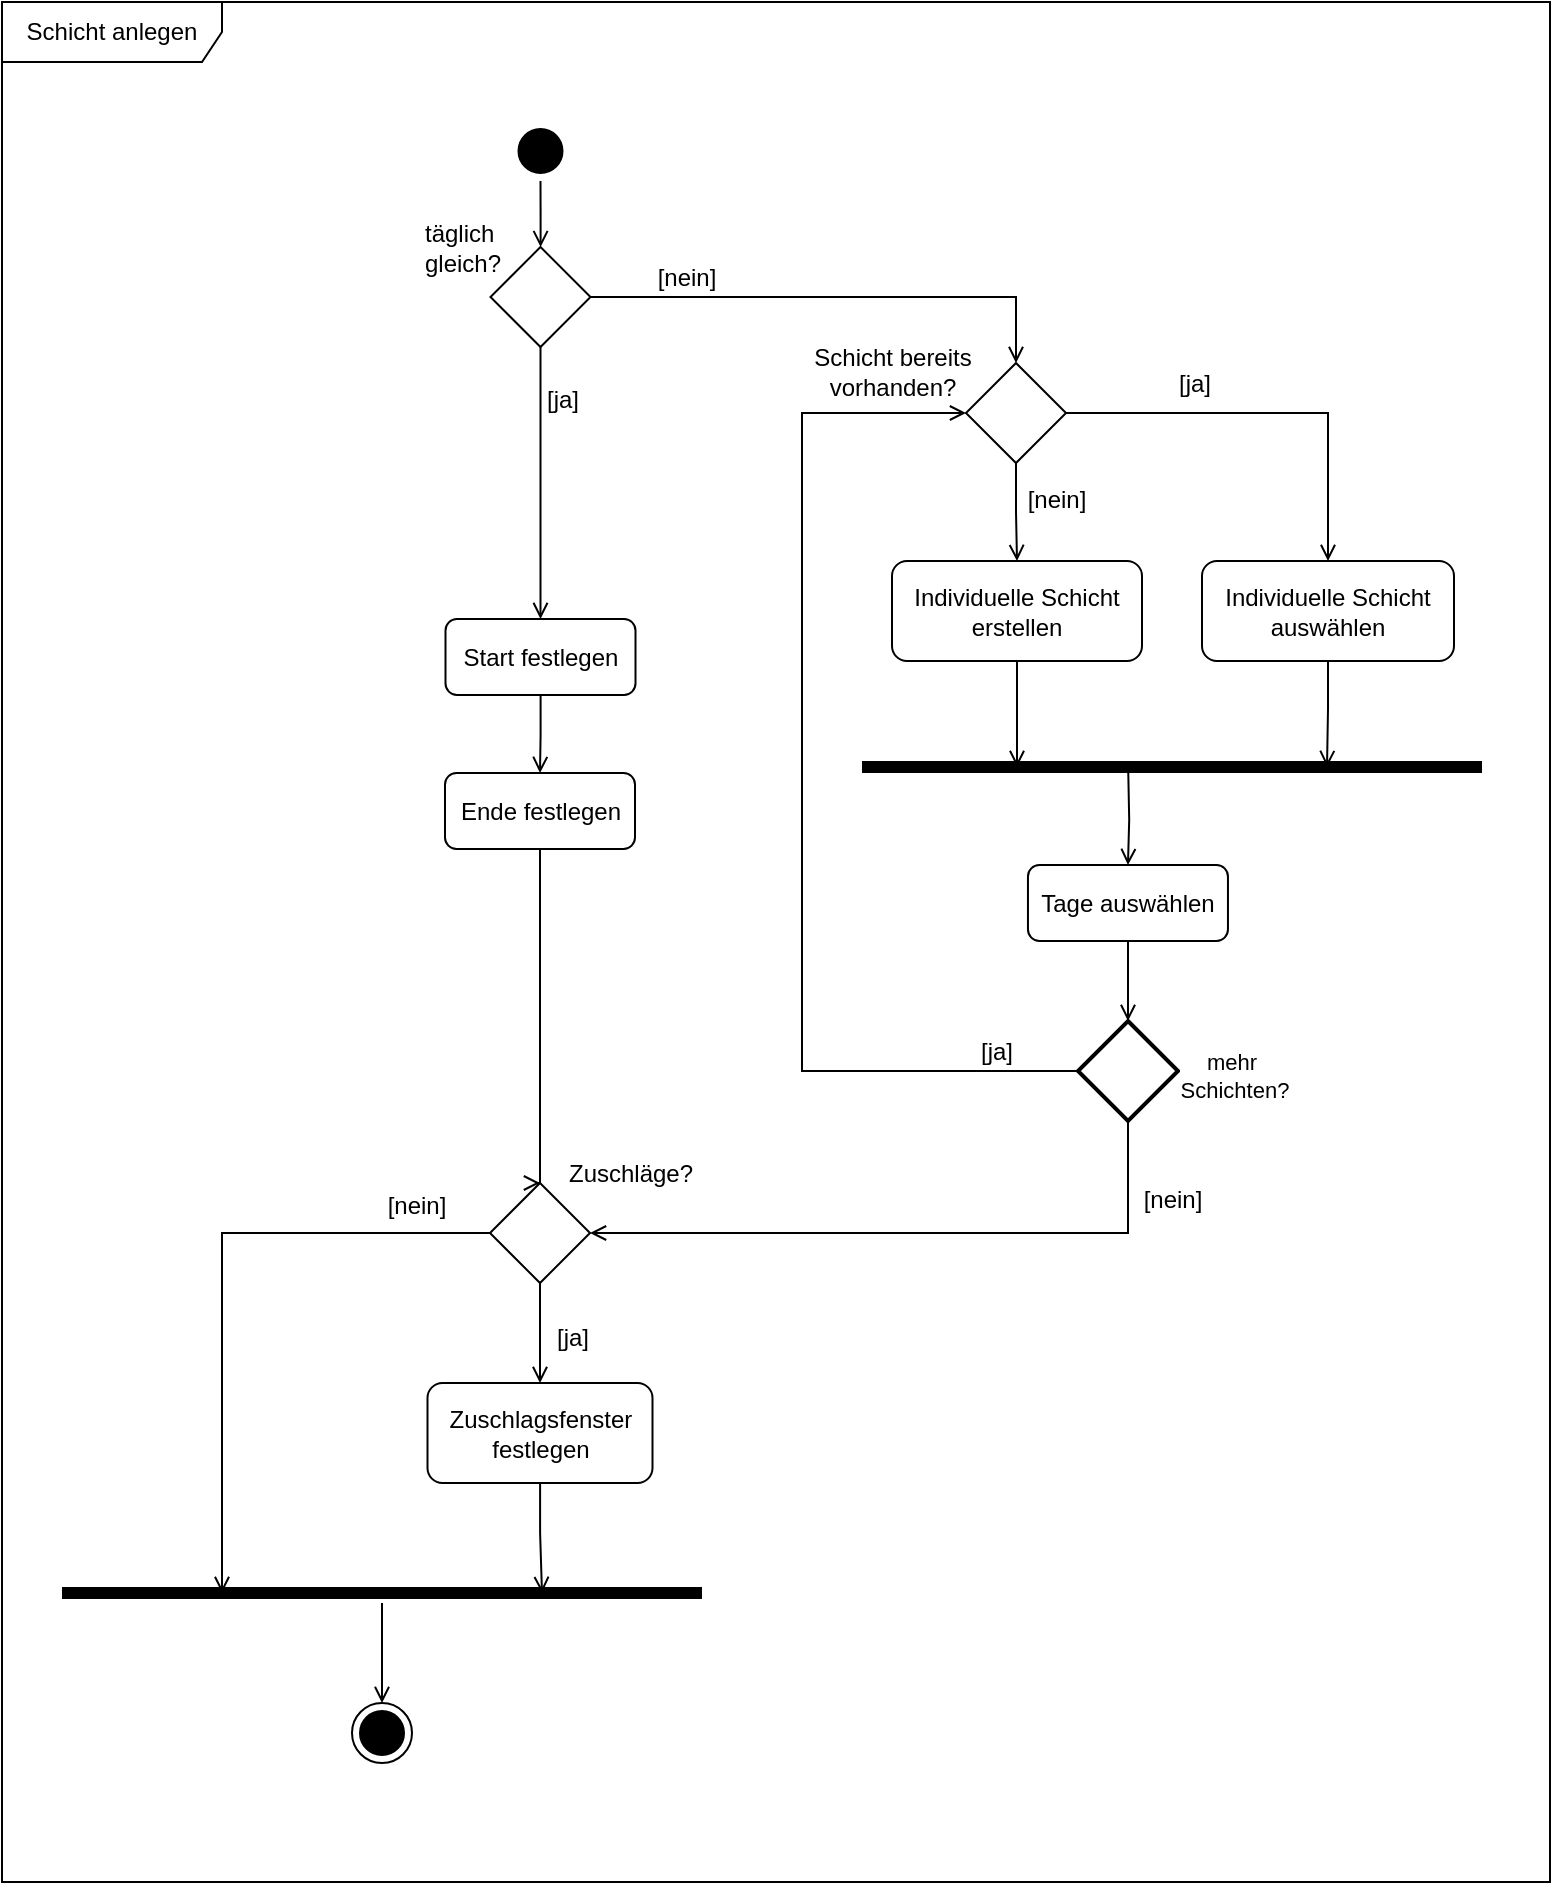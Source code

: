 <mxfile version="24.4.4" type="github">
  <diagram name="Seite-1" id="ijxSJY4iW0NVXkuyTtQ2">
    <mxGraphModel dx="1221" dy="618" grid="1" gridSize="10" guides="1" tooltips="1" connect="1" arrows="1" fold="1" page="1" pageScale="1" pageWidth="840" pageHeight="1000" math="0" shadow="0">
      <root>
        <mxCell id="0" />
        <mxCell id="1" parent="0" />
        <mxCell id="tlcZT1eQ2LUNHYH_i1Qd-1" value="Schicht anlegen" style="shape=umlFrame;whiteSpace=wrap;html=1;pointerEvents=0;width=110;height=30;" parent="1" vertex="1">
          <mxGeometry x="33" y="30" width="774" height="940" as="geometry" />
        </mxCell>
        <mxCell id="tlcZT1eQ2LUNHYH_i1Qd-50" style="edgeStyle=orthogonalEdgeStyle;rounded=0;orthogonalLoop=1;jettySize=auto;html=1;endArrow=open;endFill=0;" parent="1" source="tlcZT1eQ2LUNHYH_i1Qd-2" target="tlcZT1eQ2LUNHYH_i1Qd-7" edge="1">
          <mxGeometry relative="1" as="geometry" />
        </mxCell>
        <mxCell id="tlcZT1eQ2LUNHYH_i1Qd-2" value="" style="ellipse;html=1;shape=startState;fillColor=#000000;strokeColor=#000000;" parent="1" vertex="1">
          <mxGeometry x="287.25" y="89.5" width="30" height="30" as="geometry" />
        </mxCell>
        <mxCell id="tlcZT1eQ2LUNHYH_i1Qd-16" style="edgeStyle=orthogonalEdgeStyle;rounded=0;orthogonalLoop=1;jettySize=auto;html=1;entryX=0.5;entryY=0;entryDx=0;entryDy=0;endArrow=open;endFill=0;" parent="1" source="tlcZT1eQ2LUNHYH_i1Qd-6" target="tlcZT1eQ2LUNHYH_i1Qd-11" edge="1">
          <mxGeometry relative="1" as="geometry" />
        </mxCell>
        <mxCell id="tlcZT1eQ2LUNHYH_i1Qd-6" value="Start festlegen" style="rounded=1;whiteSpace=wrap;html=1;" parent="1" vertex="1">
          <mxGeometry x="254.75" y="338.5" width="95" height="38" as="geometry" />
        </mxCell>
        <mxCell id="tlcZT1eQ2LUNHYH_i1Qd-8" style="edgeStyle=orthogonalEdgeStyle;rounded=0;orthogonalLoop=1;jettySize=auto;html=1;entryX=0.5;entryY=0;entryDx=0;entryDy=0;endArrow=open;endFill=0;" parent="1" source="tlcZT1eQ2LUNHYH_i1Qd-7" target="tlcZT1eQ2LUNHYH_i1Qd-6" edge="1">
          <mxGeometry relative="1" as="geometry" />
        </mxCell>
        <mxCell id="tlcZT1eQ2LUNHYH_i1Qd-22" style="edgeStyle=orthogonalEdgeStyle;rounded=0;orthogonalLoop=1;jettySize=auto;html=1;entryX=0.5;entryY=0;entryDx=0;entryDy=0;endArrow=open;endFill=0;" parent="1" source="tlcZT1eQ2LUNHYH_i1Qd-7" target="tlcZT1eQ2LUNHYH_i1Qd-36" edge="1">
          <mxGeometry relative="1" as="geometry" />
        </mxCell>
        <mxCell id="tlcZT1eQ2LUNHYH_i1Qd-7" value="" style="rhombus;whiteSpace=wrap;html=1;" parent="1" vertex="1">
          <mxGeometry x="277.25" y="152.5" width="50" height="50" as="geometry" />
        </mxCell>
        <mxCell id="tlcZT1eQ2LUNHYH_i1Qd-10" value="täglich&amp;nbsp;&lt;div&gt;gleich?&lt;/div&gt;" style="text;html=1;align=center;verticalAlign=middle;resizable=0;points=[];autosize=1;strokeColor=none;fillColor=none;" parent="1" vertex="1">
          <mxGeometry x="233" y="132.5" width="60" height="40" as="geometry" />
        </mxCell>
        <mxCell id="tlcZT1eQ2LUNHYH_i1Qd-14" style="edgeStyle=orthogonalEdgeStyle;rounded=0;orthogonalLoop=1;jettySize=auto;html=1;entryX=0.5;entryY=0;entryDx=0;entryDy=0;endArrow=open;endFill=0;exitX=0.5;exitY=1;exitDx=0;exitDy=0;" parent="1" source="tlcZT1eQ2LUNHYH_i1Qd-11" target="tlcZT1eQ2LUNHYH_i1Qd-13" edge="1">
          <mxGeometry relative="1" as="geometry">
            <Array as="points">
              <mxPoint x="301" y="627.5" />
            </Array>
          </mxGeometry>
        </mxCell>
        <mxCell id="tlcZT1eQ2LUNHYH_i1Qd-11" value="Ende festlegen" style="rounded=1;whiteSpace=wrap;html=1;" parent="1" vertex="1">
          <mxGeometry x="254.5" y="415.5" width="95" height="38" as="geometry" />
        </mxCell>
        <mxCell id="tlcZT1eQ2LUNHYH_i1Qd-12" value="Zuschlagsf&lt;span style=&quot;background-color: initial;&quot;&gt;enster festlegen&lt;/span&gt;" style="rounded=1;whiteSpace=wrap;html=1;" parent="1" vertex="1">
          <mxGeometry x="245.75" y="720.5" width="112.5" height="50" as="geometry" />
        </mxCell>
        <mxCell id="tlcZT1eQ2LUNHYH_i1Qd-15" style="edgeStyle=orthogonalEdgeStyle;rounded=0;orthogonalLoop=1;jettySize=auto;html=1;entryX=0.5;entryY=0;entryDx=0;entryDy=0;endArrow=open;endFill=0;exitX=0.5;exitY=1;exitDx=0;exitDy=0;" parent="1" source="tlcZT1eQ2LUNHYH_i1Qd-13" target="tlcZT1eQ2LUNHYH_i1Qd-12" edge="1">
          <mxGeometry relative="1" as="geometry" />
        </mxCell>
        <mxCell id="tlcZT1eQ2LUNHYH_i1Qd-24" style="edgeStyle=orthogonalEdgeStyle;rounded=0;orthogonalLoop=1;jettySize=auto;html=1;endArrow=open;endFill=0;exitX=0;exitY=0.5;exitDx=0;exitDy=0;entryX=0.25;entryY=0.5;entryDx=0;entryDy=0;entryPerimeter=0;" parent="1" source="tlcZT1eQ2LUNHYH_i1Qd-13" target="tlcZT1eQ2LUNHYH_i1Qd-19" edge="1">
          <mxGeometry relative="1" as="geometry">
            <mxPoint x="181.91" y="773.74" as="targetPoint" />
            <Array as="points">
              <mxPoint x="143" y="645.5" />
            </Array>
          </mxGeometry>
        </mxCell>
        <mxCell id="tlcZT1eQ2LUNHYH_i1Qd-13" value="" style="rhombus;whiteSpace=wrap;html=1;" parent="1" vertex="1">
          <mxGeometry x="277" y="620.5" width="50" height="50" as="geometry" />
        </mxCell>
        <mxCell id="tlcZT1eQ2LUNHYH_i1Qd-72" style="edgeStyle=orthogonalEdgeStyle;rounded=0;orthogonalLoop=1;jettySize=auto;html=1;entryX=0.5;entryY=0;entryDx=0;entryDy=0;strokeColor=default;align=center;verticalAlign=middle;fontFamily=Helvetica;fontSize=11;fontColor=default;labelBackgroundColor=default;endArrow=open;endFill=0;" parent="1" source="tlcZT1eQ2LUNHYH_i1Qd-19" target="tlcZT1eQ2LUNHYH_i1Qd-32" edge="1">
          <mxGeometry relative="1" as="geometry" />
        </mxCell>
        <mxCell id="tlcZT1eQ2LUNHYH_i1Qd-19" value="" style="shape=line;html=1;strokeWidth=6;strokeColor=#000000;fillColor=#000000;" parent="1" vertex="1">
          <mxGeometry x="63" y="820.5" width="320" height="10" as="geometry" />
        </mxCell>
        <mxCell id="tlcZT1eQ2LUNHYH_i1Qd-21" value="Individuelle Schicht erstellen" style="rounded=1;whiteSpace=wrap;html=1;" parent="1" vertex="1">
          <mxGeometry x="478" y="309.5" width="125" height="50" as="geometry" />
        </mxCell>
        <mxCell id="tlcZT1eQ2LUNHYH_i1Qd-23" value="Zuschläge?" style="text;html=1;align=center;verticalAlign=middle;resizable=0;points=[];autosize=1;strokeColor=none;fillColor=none;" parent="1" vertex="1">
          <mxGeometry x="302" y="600.5" width="90" height="30" as="geometry" />
        </mxCell>
        <mxCell id="tlcZT1eQ2LUNHYH_i1Qd-29" value="[nein]" style="text;html=1;align=center;verticalAlign=middle;resizable=0;points=[];autosize=1;strokeColor=none;fillColor=none;" parent="1" vertex="1">
          <mxGeometry x="349.5" y="152.5" width="50" height="30" as="geometry" />
        </mxCell>
        <mxCell id="tlcZT1eQ2LUNHYH_i1Qd-30" value="[ja]" style="text;html=1;align=center;verticalAlign=middle;resizable=0;points=[];autosize=1;strokeColor=none;fillColor=none;" parent="1" vertex="1">
          <mxGeometry x="293" y="213.5" width="40" height="30" as="geometry" />
        </mxCell>
        <mxCell id="tlcZT1eQ2LUNHYH_i1Qd-32" value="" style="ellipse;html=1;shape=endState;fillColor=strokeColor;" parent="1" vertex="1">
          <mxGeometry x="208" y="880.5" width="30" height="30" as="geometry" />
        </mxCell>
        <mxCell id="tlcZT1eQ2LUNHYH_i1Qd-34" value="[ja]" style="text;html=1;align=center;verticalAlign=middle;resizable=0;points=[];autosize=1;strokeColor=none;fillColor=none;" parent="1" vertex="1">
          <mxGeometry x="298" y="682.5" width="40" height="30" as="geometry" />
        </mxCell>
        <mxCell id="tlcZT1eQ2LUNHYH_i1Qd-35" value="[nein]" style="text;html=1;align=center;verticalAlign=middle;resizable=0;points=[];autosize=1;strokeColor=none;fillColor=none;" parent="1" vertex="1">
          <mxGeometry x="214.75" y="616.5" width="50" height="30" as="geometry" />
        </mxCell>
        <mxCell id="tlcZT1eQ2LUNHYH_i1Qd-38" style="edgeStyle=orthogonalEdgeStyle;rounded=0;orthogonalLoop=1;jettySize=auto;html=1;endArrow=open;endFill=0;" parent="1" source="tlcZT1eQ2LUNHYH_i1Qd-36" target="tlcZT1eQ2LUNHYH_i1Qd-21" edge="1">
          <mxGeometry relative="1" as="geometry">
            <mxPoint x="534" y="307.5" as="targetPoint" />
          </mxGeometry>
        </mxCell>
        <mxCell id="tlcZT1eQ2LUNHYH_i1Qd-61" style="edgeStyle=orthogonalEdgeStyle;rounded=0;orthogonalLoop=1;jettySize=auto;html=1;entryX=0.5;entryY=0;entryDx=0;entryDy=0;strokeColor=default;align=center;verticalAlign=middle;fontFamily=Helvetica;fontSize=11;fontColor=default;labelBackgroundColor=default;endArrow=open;endFill=0;" parent="1" source="tlcZT1eQ2LUNHYH_i1Qd-36" target="tlcZT1eQ2LUNHYH_i1Qd-41" edge="1">
          <mxGeometry relative="1" as="geometry" />
        </mxCell>
        <mxCell id="tlcZT1eQ2LUNHYH_i1Qd-36" value="" style="rhombus;whiteSpace=wrap;html=1;" parent="1" vertex="1">
          <mxGeometry x="515" y="210.5" width="50" height="50" as="geometry" />
        </mxCell>
        <mxCell id="tlcZT1eQ2LUNHYH_i1Qd-37" value="Schicht bereits&lt;div&gt;vorhanden?&lt;/div&gt;" style="text;html=1;align=center;verticalAlign=middle;resizable=0;points=[];autosize=1;strokeColor=none;fillColor=none;" parent="1" vertex="1">
          <mxGeometry x="428" y="194.5" width="100" height="40" as="geometry" />
        </mxCell>
        <mxCell id="tlcZT1eQ2LUNHYH_i1Qd-52" style="edgeStyle=orthogonalEdgeStyle;rounded=0;orthogonalLoop=1;jettySize=auto;html=1;entryX=0.5;entryY=0;entryDx=0;entryDy=0;endArrow=open;endFill=0;exitX=0.504;exitY=0.788;exitDx=0;exitDy=0;exitPerimeter=0;" parent="1" target="tlcZT1eQ2LUNHYH_i1Qd-51" edge="1">
          <mxGeometry relative="1" as="geometry">
            <mxPoint x="596.14" y="415.38" as="sourcePoint" />
          </mxGeometry>
        </mxCell>
        <mxCell id="tlcZT1eQ2LUNHYH_i1Qd-39" value="" style="shape=line;html=1;strokeWidth=6;strokeColor=#000000;fillColor=#000000;" parent="1" vertex="1">
          <mxGeometry x="463" y="407.5" width="310" height="10" as="geometry" />
        </mxCell>
        <mxCell id="tlcZT1eQ2LUNHYH_i1Qd-41" value="Individuelle Schicht auswählen" style="rounded=1;whiteSpace=wrap;html=1;" parent="1" vertex="1">
          <mxGeometry x="633" y="309.5" width="126" height="50" as="geometry" />
        </mxCell>
        <mxCell id="tlcZT1eQ2LUNHYH_i1Qd-44" value="[ja]" style="text;html=1;align=center;verticalAlign=middle;resizable=0;points=[];autosize=1;strokeColor=none;fillColor=none;" parent="1" vertex="1">
          <mxGeometry x="609" y="205.5" width="40" height="30" as="geometry" />
        </mxCell>
        <mxCell id="tlcZT1eQ2LUNHYH_i1Qd-45" value="[nein]" style="text;html=1;align=center;verticalAlign=middle;resizable=0;points=[];autosize=1;strokeColor=none;fillColor=none;" parent="1" vertex="1">
          <mxGeometry x="535" y="263.5" width="50" height="30" as="geometry" />
        </mxCell>
        <mxCell id="tlcZT1eQ2LUNHYH_i1Qd-49" style="edgeStyle=orthogonalEdgeStyle;rounded=0;orthogonalLoop=1;jettySize=auto;html=1;entryX=0.25;entryY=0.5;entryDx=0;entryDy=0;entryPerimeter=0;endArrow=open;endFill=0;exitX=0.5;exitY=1;exitDx=0;exitDy=0;" parent="1" source="tlcZT1eQ2LUNHYH_i1Qd-21" target="tlcZT1eQ2LUNHYH_i1Qd-39" edge="1">
          <mxGeometry relative="1" as="geometry">
            <mxPoint x="522.48" y="359.5" as="sourcePoint" />
            <mxPoint x="534.37" y="411.08" as="targetPoint" />
          </mxGeometry>
        </mxCell>
        <mxCell id="tlcZT1eQ2LUNHYH_i1Qd-51" value="Tage auswählen" style="rounded=1;whiteSpace=wrap;html=1;" parent="1" vertex="1">
          <mxGeometry x="545.98" y="461.5" width="100" height="38" as="geometry" />
        </mxCell>
        <mxCell id="tlcZT1eQ2LUNHYH_i1Qd-62" style="edgeStyle=orthogonalEdgeStyle;rounded=0;orthogonalLoop=1;jettySize=auto;html=1;entryX=0;entryY=0.5;entryDx=0;entryDy=0;strokeColor=default;align=center;verticalAlign=middle;fontFamily=Helvetica;fontSize=11;fontColor=default;labelBackgroundColor=default;endArrow=open;endFill=0;exitX=0;exitY=0.5;exitDx=0;exitDy=0;exitPerimeter=0;" parent="1" source="tlcZT1eQ2LUNHYH_i1Qd-53" target="tlcZT1eQ2LUNHYH_i1Qd-36" edge="1">
          <mxGeometry relative="1" as="geometry">
            <Array as="points">
              <mxPoint x="433" y="564.5" />
              <mxPoint x="433" y="235.5" />
            </Array>
          </mxGeometry>
        </mxCell>
        <mxCell id="tlcZT1eQ2LUNHYH_i1Qd-71" style="edgeStyle=orthogonalEdgeStyle;rounded=0;orthogonalLoop=1;jettySize=auto;html=1;entryX=1;entryY=0.5;entryDx=0;entryDy=0;strokeColor=default;align=center;verticalAlign=middle;fontFamily=Helvetica;fontSize=11;fontColor=default;labelBackgroundColor=default;endArrow=open;endFill=0;" parent="1" source="tlcZT1eQ2LUNHYH_i1Qd-53" target="tlcZT1eQ2LUNHYH_i1Qd-13" edge="1">
          <mxGeometry relative="1" as="geometry">
            <Array as="points">
              <mxPoint x="596" y="645.5" />
            </Array>
          </mxGeometry>
        </mxCell>
        <mxCell id="tlcZT1eQ2LUNHYH_i1Qd-53" value="" style="strokeWidth=2;html=1;shape=mxgraph.flowchart.decision;whiteSpace=wrap;" parent="1" vertex="1">
          <mxGeometry x="571" y="539.5" width="50" height="50" as="geometry" />
        </mxCell>
        <mxCell id="tlcZT1eQ2LUNHYH_i1Qd-54" style="edgeStyle=orthogonalEdgeStyle;rounded=0;orthogonalLoop=1;jettySize=auto;html=1;entryX=0.5;entryY=0;entryDx=0;entryDy=0;entryPerimeter=0;endArrow=open;endFill=0;" parent="1" source="tlcZT1eQ2LUNHYH_i1Qd-51" target="tlcZT1eQ2LUNHYH_i1Qd-53" edge="1">
          <mxGeometry relative="1" as="geometry" />
        </mxCell>
        <mxCell id="tlcZT1eQ2LUNHYH_i1Qd-63" value="mehr&amp;nbsp;&lt;div&gt;Schichten?&lt;/div&gt;" style="text;html=1;align=center;verticalAlign=middle;resizable=0;points=[];autosize=1;strokeColor=none;fillColor=none;fontFamily=Helvetica;fontSize=11;fontColor=default;labelBackgroundColor=default;" parent="1" vertex="1">
          <mxGeometry x="609" y="546.5" width="80" height="40" as="geometry" />
        </mxCell>
        <mxCell id="tlcZT1eQ2LUNHYH_i1Qd-64" value="[ja]" style="text;html=1;align=center;verticalAlign=middle;resizable=0;points=[];autosize=1;strokeColor=none;fillColor=none;" parent="1" vertex="1">
          <mxGeometry x="510" y="539.5" width="40" height="30" as="geometry" />
        </mxCell>
        <mxCell id="tlcZT1eQ2LUNHYH_i1Qd-66" style="edgeStyle=orthogonalEdgeStyle;rounded=0;orthogonalLoop=1;jettySize=auto;html=1;entryX=0.75;entryY=0.5;entryDx=0;entryDy=0;entryPerimeter=0;strokeColor=default;align=center;verticalAlign=middle;fontFamily=Helvetica;fontSize=11;fontColor=default;labelBackgroundColor=default;endArrow=open;endFill=0;exitX=0.5;exitY=1;exitDx=0;exitDy=0;" parent="1" source="tlcZT1eQ2LUNHYH_i1Qd-41" target="tlcZT1eQ2LUNHYH_i1Qd-39" edge="1">
          <mxGeometry relative="1" as="geometry">
            <mxPoint x="667.006" y="359.5" as="sourcePoint" />
            <mxPoint x="667.48" y="412.5" as="targetPoint" />
          </mxGeometry>
        </mxCell>
        <mxCell id="tlcZT1eQ2LUNHYH_i1Qd-73" style="edgeStyle=orthogonalEdgeStyle;rounded=0;orthogonalLoop=1;jettySize=auto;html=1;entryX=0.75;entryY=0.5;entryDx=0;entryDy=0;entryPerimeter=0;strokeColor=default;align=center;verticalAlign=middle;fontFamily=Helvetica;fontSize=11;fontColor=default;labelBackgroundColor=default;endArrow=open;endFill=0;" parent="1" source="tlcZT1eQ2LUNHYH_i1Qd-12" target="tlcZT1eQ2LUNHYH_i1Qd-19" edge="1">
          <mxGeometry relative="1" as="geometry" />
        </mxCell>
        <mxCell id="tlcZT1eQ2LUNHYH_i1Qd-77" value="[nein]" style="text;html=1;align=center;verticalAlign=middle;resizable=0;points=[];autosize=1;strokeColor=none;fillColor=none;" parent="1" vertex="1">
          <mxGeometry x="593" y="613.5" width="50" height="30" as="geometry" />
        </mxCell>
      </root>
    </mxGraphModel>
  </diagram>
</mxfile>
